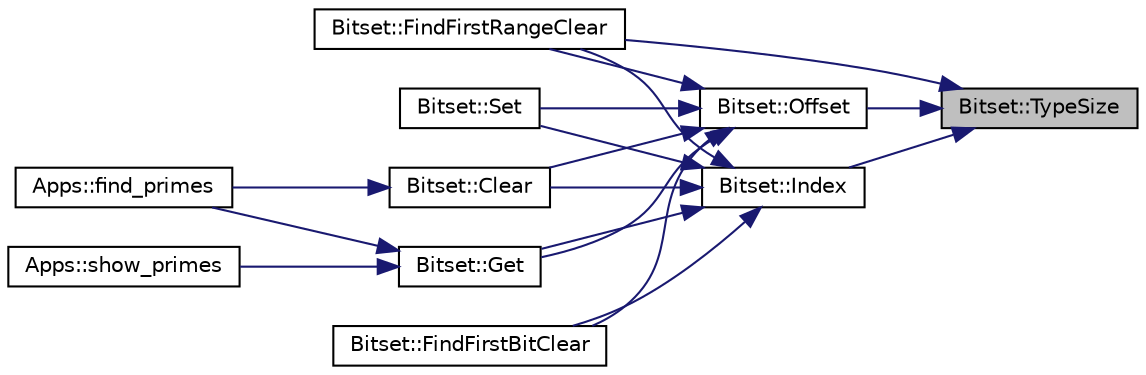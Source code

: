 digraph "Bitset::TypeSize"
{
 // LATEX_PDF_SIZE
  edge [fontname="Helvetica",fontsize="10",labelfontname="Helvetica",labelfontsize="10"];
  node [fontname="Helvetica",fontsize="10",shape=record];
  rankdir="RL";
  Node1 [label="Bitset::TypeSize",height=0.2,width=0.4,color="black", fillcolor="grey75", style="filled", fontcolor="black",tooltip=" "];
  Node1 -> Node2 [dir="back",color="midnightblue",fontsize="10",style="solid",fontname="Helvetica"];
  Node2 [label="Bitset::FindFirstRangeClear",height=0.2,width=0.4,color="black", fillcolor="white", style="filled",URL="$d6/d09/class_bitset.html#a40f9520c87e9133e64c1e07a772cfff8",tooltip=" "];
  Node1 -> Node3 [dir="back",color="midnightblue",fontsize="10",style="solid",fontname="Helvetica"];
  Node3 [label="Bitset::Index",height=0.2,width=0.4,color="black", fillcolor="white", style="filled",URL="$d6/d09/class_bitset.html#a60d018e6ded385ab8faf0592065c6550",tooltip=" "];
  Node3 -> Node4 [dir="back",color="midnightblue",fontsize="10",style="solid",fontname="Helvetica"];
  Node4 [label="Bitset::Clear",height=0.2,width=0.4,color="black", fillcolor="white", style="filled",URL="$d6/d09/class_bitset.html#adcdb6630365092a52dd086238a1bfee7",tooltip=" "];
  Node4 -> Node5 [dir="back",color="midnightblue",fontsize="10",style="solid",fontname="Helvetica"];
  Node5 [label="Apps::find_primes",height=0.2,width=0.4,color="black", fillcolor="white", style="filled",URL="$dc/da3/namespace_apps.html#a123741423e248d0925dba5b3a79a1849",tooltip="Starts a task to find prime numbers."];
  Node3 -> Node6 [dir="back",color="midnightblue",fontsize="10",style="solid",fontname="Helvetica"];
  Node6 [label="Bitset::FindFirstBitClear",height=0.2,width=0.4,color="black", fillcolor="white", style="filled",URL="$d6/d09/class_bitset.html#a2c6d59f3df922da9291eb92cdd5f9275",tooltip=" "];
  Node3 -> Node2 [dir="back",color="midnightblue",fontsize="10",style="solid",fontname="Helvetica"];
  Node3 -> Node7 [dir="back",color="midnightblue",fontsize="10",style="solid",fontname="Helvetica"];
  Node7 [label="Bitset::Get",height=0.2,width=0.4,color="black", fillcolor="white", style="filled",URL="$d6/d09/class_bitset.html#abde1d6cdc2a360906f01a25511d0cf9b",tooltip=" "];
  Node7 -> Node5 [dir="back",color="midnightblue",fontsize="10",style="solid",fontname="Helvetica"];
  Node7 -> Node8 [dir="back",color="midnightblue",fontsize="10",style="solid",fontname="Helvetica"];
  Node8 [label="Apps::show_primes",height=0.2,width=0.4,color="black", fillcolor="white", style="filled",URL="$dc/da3/namespace_apps.html#aebbc688ed6a7097af1dd858ca0559d4b",tooltip="Starts a task to display number of primes found by find_primes."];
  Node3 -> Node9 [dir="back",color="midnightblue",fontsize="10",style="solid",fontname="Helvetica"];
  Node9 [label="Bitset::Set",height=0.2,width=0.4,color="black", fillcolor="white", style="filled",URL="$d6/d09/class_bitset.html#ad9a7b7a8ba666d67499dd11c247c97ce",tooltip=" "];
  Node1 -> Node10 [dir="back",color="midnightblue",fontsize="10",style="solid",fontname="Helvetica"];
  Node10 [label="Bitset::Offset",height=0.2,width=0.4,color="black", fillcolor="white", style="filled",URL="$d6/d09/class_bitset.html#a6bc7c74b2174dad5665fc63d13c937f2",tooltip=" "];
  Node10 -> Node4 [dir="back",color="midnightblue",fontsize="10",style="solid",fontname="Helvetica"];
  Node10 -> Node6 [dir="back",color="midnightblue",fontsize="10",style="solid",fontname="Helvetica"];
  Node10 -> Node2 [dir="back",color="midnightblue",fontsize="10",style="solid",fontname="Helvetica"];
  Node10 -> Node7 [dir="back",color="midnightblue",fontsize="10",style="solid",fontname="Helvetica"];
  Node10 -> Node9 [dir="back",color="midnightblue",fontsize="10",style="solid",fontname="Helvetica"];
}
